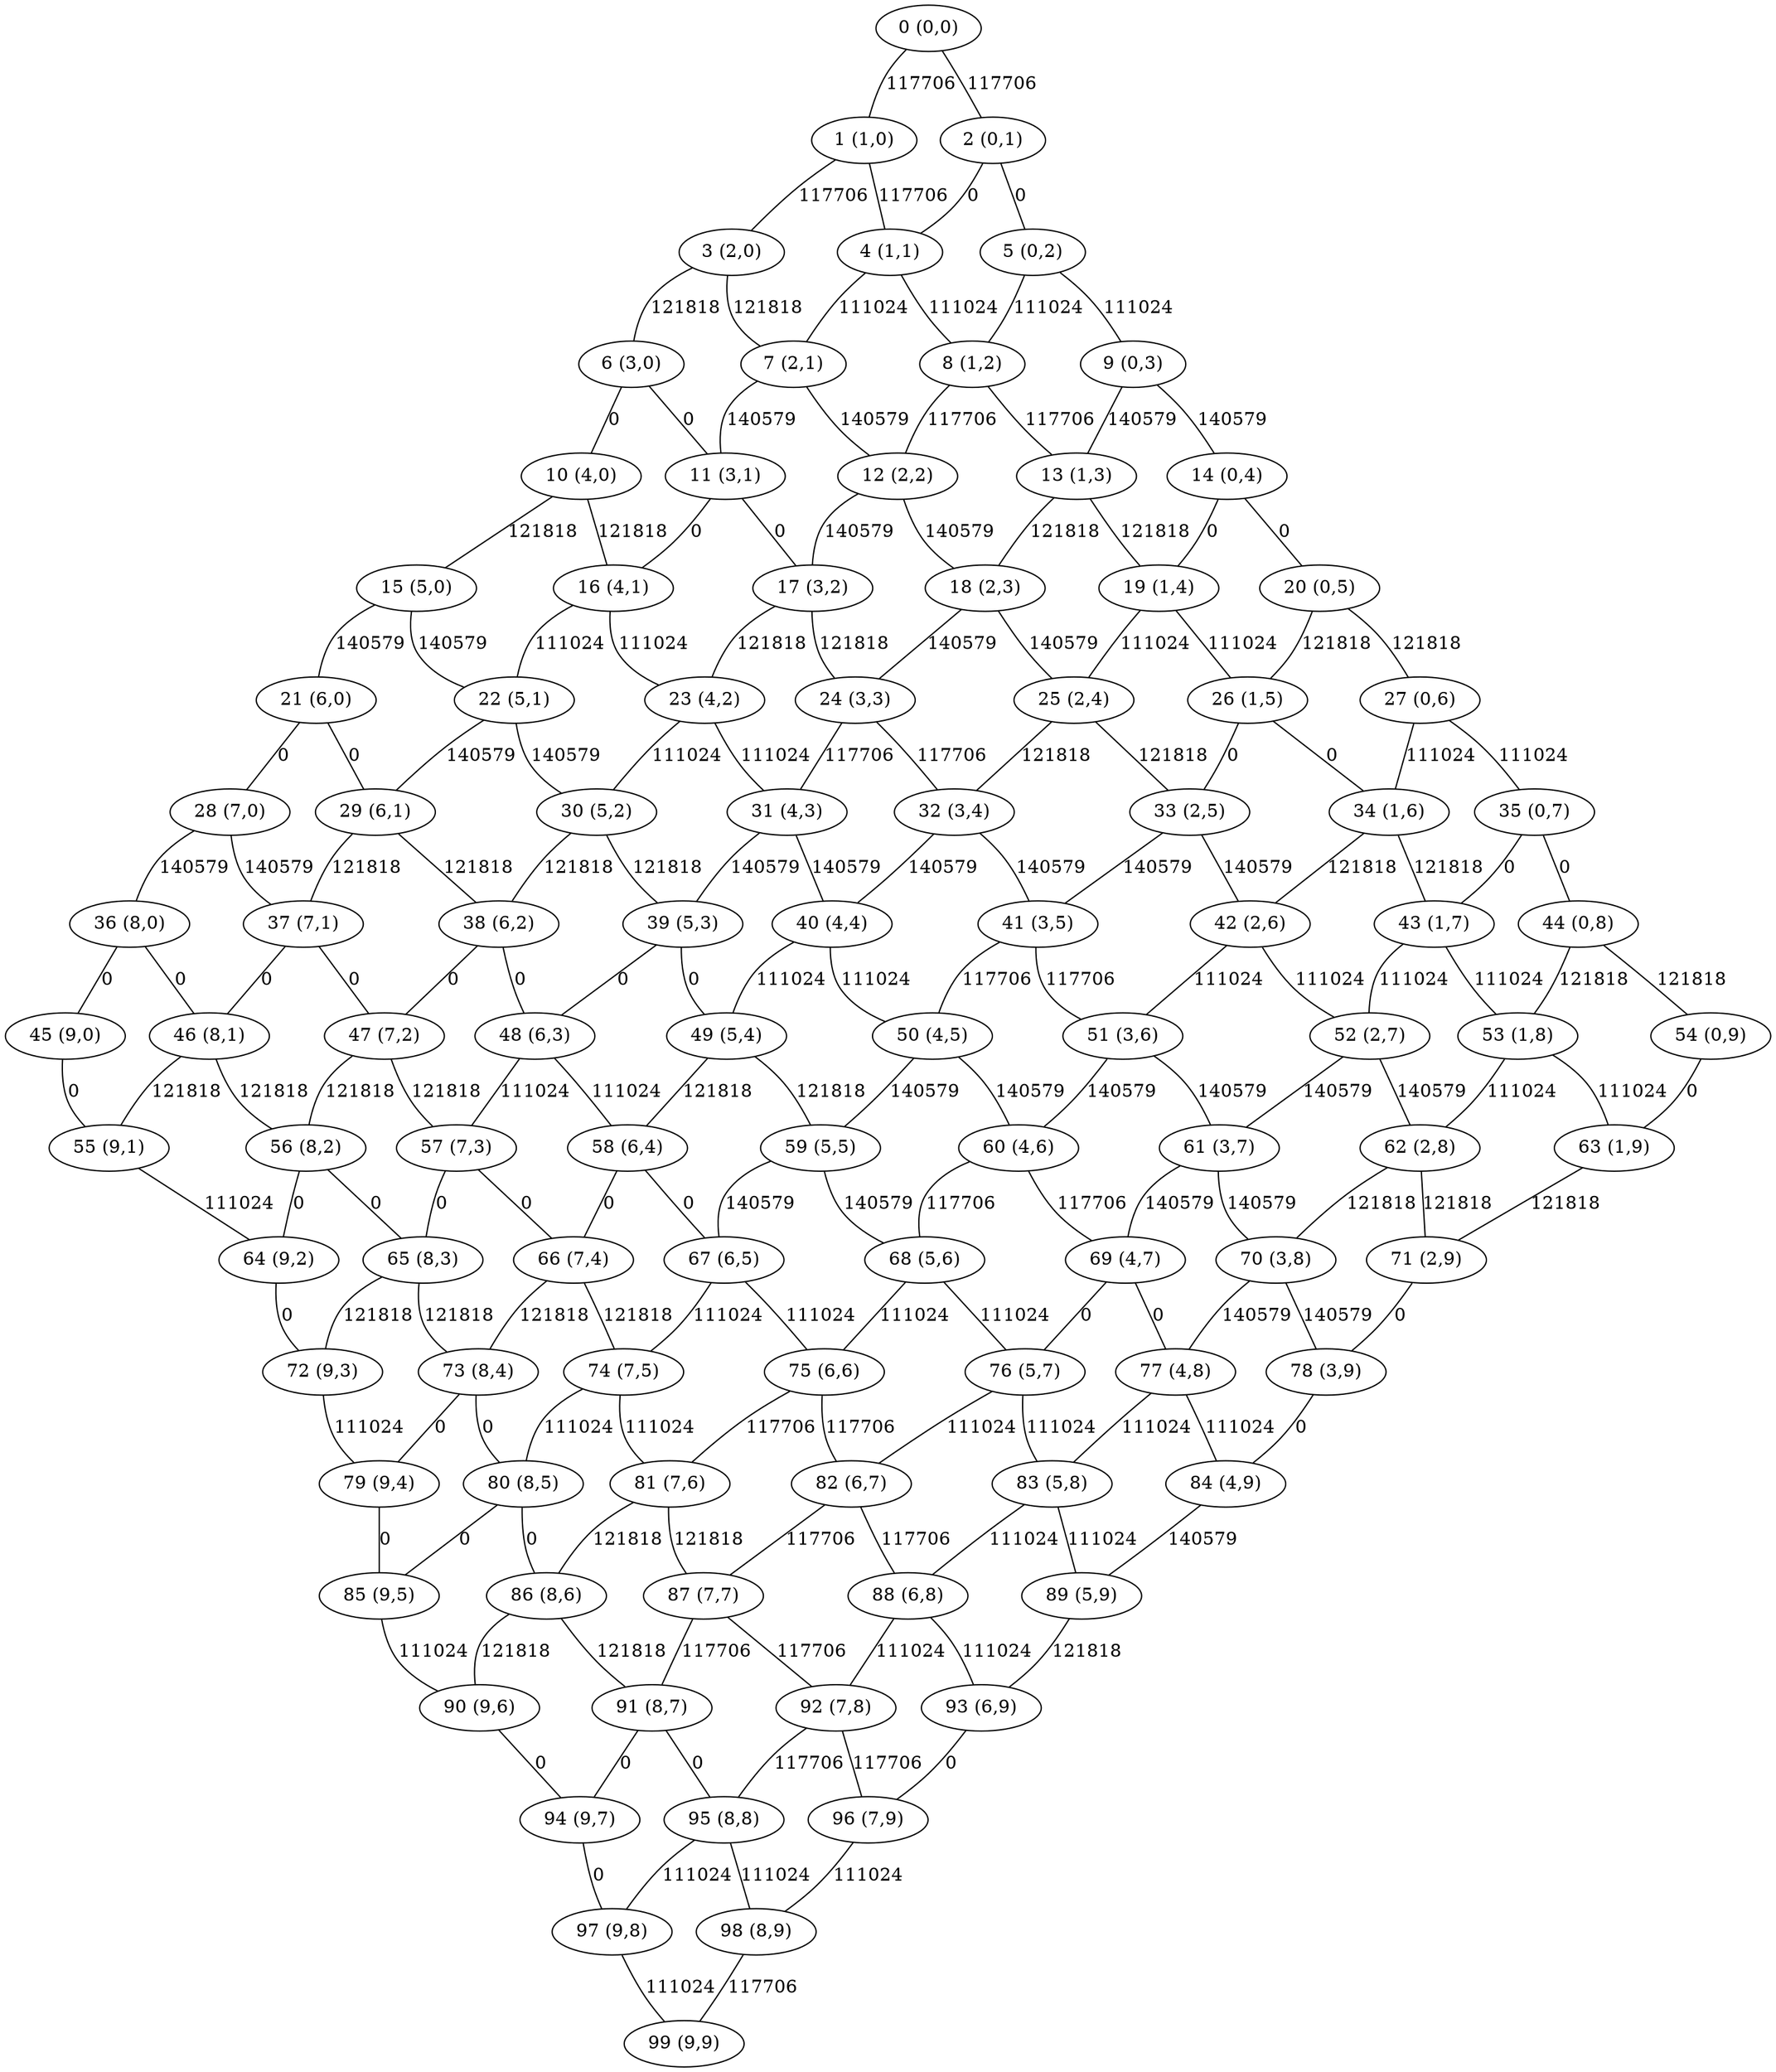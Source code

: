graph graphname  {
	0 [label="0 (0,0)"];
	1 [label="1 (1,0)"];
	2 [label="2 (0,1)"];
	3 [label="3 (2,0)"];
	4 [label="4 (1,1)"];
	5 [label="5 (0,2)"];
	6 [label="6 (3,0)"];
	7 [label="7 (2,1)"];
	8 [label="8 (1,2)"];
	9 [label="9 (0,3)"];
	10 [label="10 (4,0)"];
	11 [label="11 (3,1)"];
	12 [label="12 (2,2)"];
	13 [label="13 (1,3)"];
	14 [label="14 (0,4)"];
	15 [label="15 (5,0)"];
	16 [label="16 (4,1)"];
	17 [label="17 (3,2)"];
	18 [label="18 (2,3)"];
	19 [label="19 (1,4)"];
	20 [label="20 (0,5)"];
	21 [label="21 (6,0)"];
	22 [label="22 (5,1)"];
	23 [label="23 (4,2)"];
	24 [label="24 (3,3)"];
	25 [label="25 (2,4)"];
	26 [label="26 (1,5)"];
	27 [label="27 (0,6)"];
	28 [label="28 (7,0)"];
	29 [label="29 (6,1)"];
	30 [label="30 (5,2)"];
	31 [label="31 (4,3)"];
	32 [label="32 (3,4)"];
	33 [label="33 (2,5)"];
	34 [label="34 (1,6)"];
	35 [label="35 (0,7)"];
	36 [label="36 (8,0)"];
	37 [label="37 (7,1)"];
	38 [label="38 (6,2)"];
	39 [label="39 (5,3)"];
	40 [label="40 (4,4)"];
	41 [label="41 (3,5)"];
	42 [label="42 (2,6)"];
	43 [label="43 (1,7)"];
	44 [label="44 (0,8)"];
	45 [label="45 (9,0)"];
	46 [label="46 (8,1)"];
	47 [label="47 (7,2)"];
	48 [label="48 (6,3)"];
	49 [label="49 (5,4)"];
	50 [label="50 (4,5)"];
	51 [label="51 (3,6)"];
	52 [label="52 (2,7)"];
	53 [label="53 (1,8)"];
	54 [label="54 (0,9)"];
	55 [label="55 (9,1)"];
	56 [label="56 (8,2)"];
	57 [label="57 (7,3)"];
	58 [label="58 (6,4)"];
	59 [label="59 (5,5)"];
	60 [label="60 (4,6)"];
	61 [label="61 (3,7)"];
	62 [label="62 (2,8)"];
	63 [label="63 (1,9)"];
	64 [label="64 (9,2)"];
	65 [label="65 (8,3)"];
	66 [label="66 (7,4)"];
	67 [label="67 (6,5)"];
	68 [label="68 (5,6)"];
	69 [label="69 (4,7)"];
	70 [label="70 (3,8)"];
	71 [label="71 (2,9)"];
	72 [label="72 (9,3)"];
	73 [label="73 (8,4)"];
	74 [label="74 (7,5)"];
	75 [label="75 (6,6)"];
	76 [label="76 (5,7)"];
	77 [label="77 (4,8)"];
	78 [label="78 (3,9)"];
	79 [label="79 (9,4)"];
	80 [label="80 (8,5)"];
	81 [label="81 (7,6)"];
	82 [label="82 (6,7)"];
	83 [label="83 (5,8)"];
	84 [label="84 (4,9)"];
	85 [label="85 (9,5)"];
	86 [label="86 (8,6)"];
	87 [label="87 (7,7)"];
	88 [label="88 (6,8)"];
	89 [label="89 (5,9)"];
	90 [label="90 (9,6)"];
	91 [label="91 (8,7)"];
	92 [label="92 (7,8)"];
	93 [label="93 (6,9)"];
	94 [label="94 (9,7)"];
	95 [label="95 (8,8)"];
	96 [label="96 (7,9)"];
	97 [label="97 (9,8)"];
	98 [label="98 (8,9)"];
	99 [label="99 (9,9)"];
	0--1 [label=117706]
	0--2 [label=117706]
	1--3 [label=117706]
	1--4 [label=117706]
	2--4 [label=0]
	2--5 [label=0]
	3--6 [label=121818]
	3--7 [label=121818]
	4--7 [label=111024]
	4--8 [label=111024]
	5--8 [label=111024]
	5--9 [label=111024]
	6--10 [label=0]
	6--11 [label=0]
	7--11 [label=140579]
	7--12 [label=140579]
	8--12 [label=117706]
	8--13 [label=117706]
	9--13 [label=140579]
	9--14 [label=140579]
	10--15 [label=121818]
	10--16 [label=121818]
	11--16 [label=0]
	11--17 [label=0]
	12--17 [label=140579]
	12--18 [label=140579]
	13--18 [label=121818]
	13--19 [label=121818]
	14--19 [label=0]
	14--20 [label=0]
	15--21 [label=140579]
	15--22 [label=140579]
	16--22 [label=111024]
	16--23 [label=111024]
	17--23 [label=121818]
	17--24 [label=121818]
	18--24 [label=140579]
	18--25 [label=140579]
	19--25 [label=111024]
	19--26 [label=111024]
	20--26 [label=121818]
	20--27 [label=121818]
	21--28 [label=0]
	21--29 [label=0]
	22--29 [label=140579]
	22--30 [label=140579]
	23--30 [label=111024]
	23--31 [label=111024]
	24--31 [label=117706]
	24--32 [label=117706]
	25--32 [label=121818]
	25--33 [label=121818]
	26--33 [label=0]
	26--34 [label=0]
	27--34 [label=111024]
	27--35 [label=111024]
	28--36 [label=140579]
	28--37 [label=140579]
	29--37 [label=121818]
	29--38 [label=121818]
	30--38 [label=121818]
	30--39 [label=121818]
	31--39 [label=140579]
	31--40 [label=140579]
	32--40 [label=140579]
	32--41 [label=140579]
	33--41 [label=140579]
	33--42 [label=140579]
	34--42 [label=121818]
	34--43 [label=121818]
	35--43 [label=0]
	35--44 [label=0]
	36--45 [label=0]
	36--46 [label=0]
	37--46 [label=0]
	37--47 [label=0]
	38--47 [label=0]
	38--48 [label=0]
	39--48 [label=0]
	39--49 [label=0]
	40--49 [label=111024]
	40--50 [label=111024]
	41--50 [label=117706]
	41--51 [label=117706]
	42--51 [label=111024]
	42--52 [label=111024]
	43--52 [label=111024]
	43--53 [label=111024]
	44--53 [label=121818]
	44--54 [label=121818]
	45--55 [label=0]
	46--55 [label=121818]
	46--56 [label=121818]
	47--56 [label=121818]
	47--57 [label=121818]
	48--57 [label=111024]
	48--58 [label=111024]
	49--58 [label=121818]
	49--59 [label=121818]
	50--59 [label=140579]
	50--60 [label=140579]
	51--60 [label=140579]
	51--61 [label=140579]
	52--61 [label=140579]
	52--62 [label=140579]
	53--62 [label=111024]
	53--63 [label=111024]
	54--63 [label=0]
	55--64 [label=111024]
	56--64 [label=0]
	56--65 [label=0]
	57--65 [label=0]
	57--66 [label=0]
	58--66 [label=0]
	58--67 [label=0]
	59--67 [label=140579]
	59--68 [label=140579]
	60--68 [label=117706]
	60--69 [label=117706]
	61--69 [label=140579]
	61--70 [label=140579]
	62--70 [label=121818]
	62--71 [label=121818]
	63--71 [label=121818]
	64--72 [label=0]
	65--72 [label=121818]
	65--73 [label=121818]
	66--73 [label=121818]
	66--74 [label=121818]
	67--74 [label=111024]
	67--75 [label=111024]
	68--75 [label=111024]
	68--76 [label=111024]
	69--76 [label=0]
	69--77 [label=0]
	70--77 [label=140579]
	70--78 [label=140579]
	71--78 [label=0]
	72--79 [label=111024]
	73--79 [label=0]
	73--80 [label=0]
	74--80 [label=111024]
	74--81 [label=111024]
	75--81 [label=117706]
	75--82 [label=117706]
	76--82 [label=111024]
	76--83 [label=111024]
	77--83 [label=111024]
	77--84 [label=111024]
	78--84 [label=0]
	79--85 [label=0]
	80--85 [label=0]
	80--86 [label=0]
	81--86 [label=121818]
	81--87 [label=121818]
	82--87 [label=117706]
	82--88 [label=117706]
	83--88 [label=111024]
	83--89 [label=111024]
	84--89 [label=140579]
	85--90 [label=111024]
	86--90 [label=121818]
	86--91 [label=121818]
	87--91 [label=117706]
	87--92 [label=117706]
	88--92 [label=111024]
	88--93 [label=111024]
	89--93 [label=121818]
	90--94 [label=0]
	91--94 [label=0]
	91--95 [label=0]
	92--95 [label=117706]
	92--96 [label=117706]
	93--96 [label=0]
	94--97 [label=0]
	95--97 [label=111024]
	95--98 [label=111024]
	96--98 [label=111024]
	97--99 [label=111024]
	98--99 [label=117706]
}